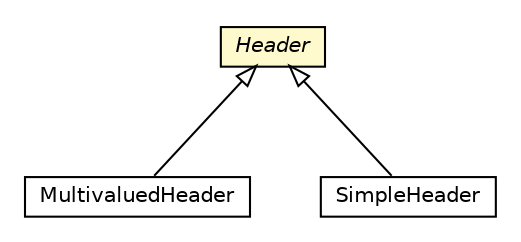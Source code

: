 #!/usr/local/bin/dot
#
# Class diagram 
# Generated by UMLGraph version R5_6-24-gf6e263 (http://www.umlgraph.org/)
#

digraph G {
	edge [fontname="Helvetica",fontsize=10,labelfontname="Helvetica",labelfontsize=10];
	node [fontname="Helvetica",fontsize=10,shape=plaintext];
	nodesep=0.25;
	ranksep=0.5;
	// io.reinert.requestor.core.header.MultivaluedHeader
	c29468 [label=<<table title="io.reinert.requestor.core.header.MultivaluedHeader" border="0" cellborder="1" cellspacing="0" cellpadding="2" port="p" href="./MultivaluedHeader.html">
		<tr><td><table border="0" cellspacing="0" cellpadding="1">
<tr><td align="center" balign="center"> MultivaluedHeader </td></tr>
		</table></td></tr>
		</table>>, URL="./MultivaluedHeader.html", fontname="Helvetica", fontcolor="black", fontsize=10.0];
	// io.reinert.requestor.core.header.SimpleHeader
	c29469 [label=<<table title="io.reinert.requestor.core.header.SimpleHeader" border="0" cellborder="1" cellspacing="0" cellpadding="2" port="p" href="./SimpleHeader.html">
		<tr><td><table border="0" cellspacing="0" cellpadding="1">
<tr><td align="center" balign="center"> SimpleHeader </td></tr>
		</table></td></tr>
		</table>>, URL="./SimpleHeader.html", fontname="Helvetica", fontcolor="black", fontsize=10.0];
	// io.reinert.requestor.core.header.Header
	c29470 [label=<<table title="io.reinert.requestor.core.header.Header" border="0" cellborder="1" cellspacing="0" cellpadding="2" port="p" bgcolor="lemonChiffon" href="./Header.html">
		<tr><td><table border="0" cellspacing="0" cellpadding="1">
<tr><td align="center" balign="center"><font face="Helvetica-Oblique"> Header </font></td></tr>
		</table></td></tr>
		</table>>, URL="./Header.html", fontname="Helvetica", fontcolor="black", fontsize=10.0];
	//io.reinert.requestor.core.header.MultivaluedHeader extends io.reinert.requestor.core.header.Header
	c29470:p -> c29468:p [dir=back,arrowtail=empty];
	//io.reinert.requestor.core.header.SimpleHeader extends io.reinert.requestor.core.header.Header
	c29470:p -> c29469:p [dir=back,arrowtail=empty];
}

